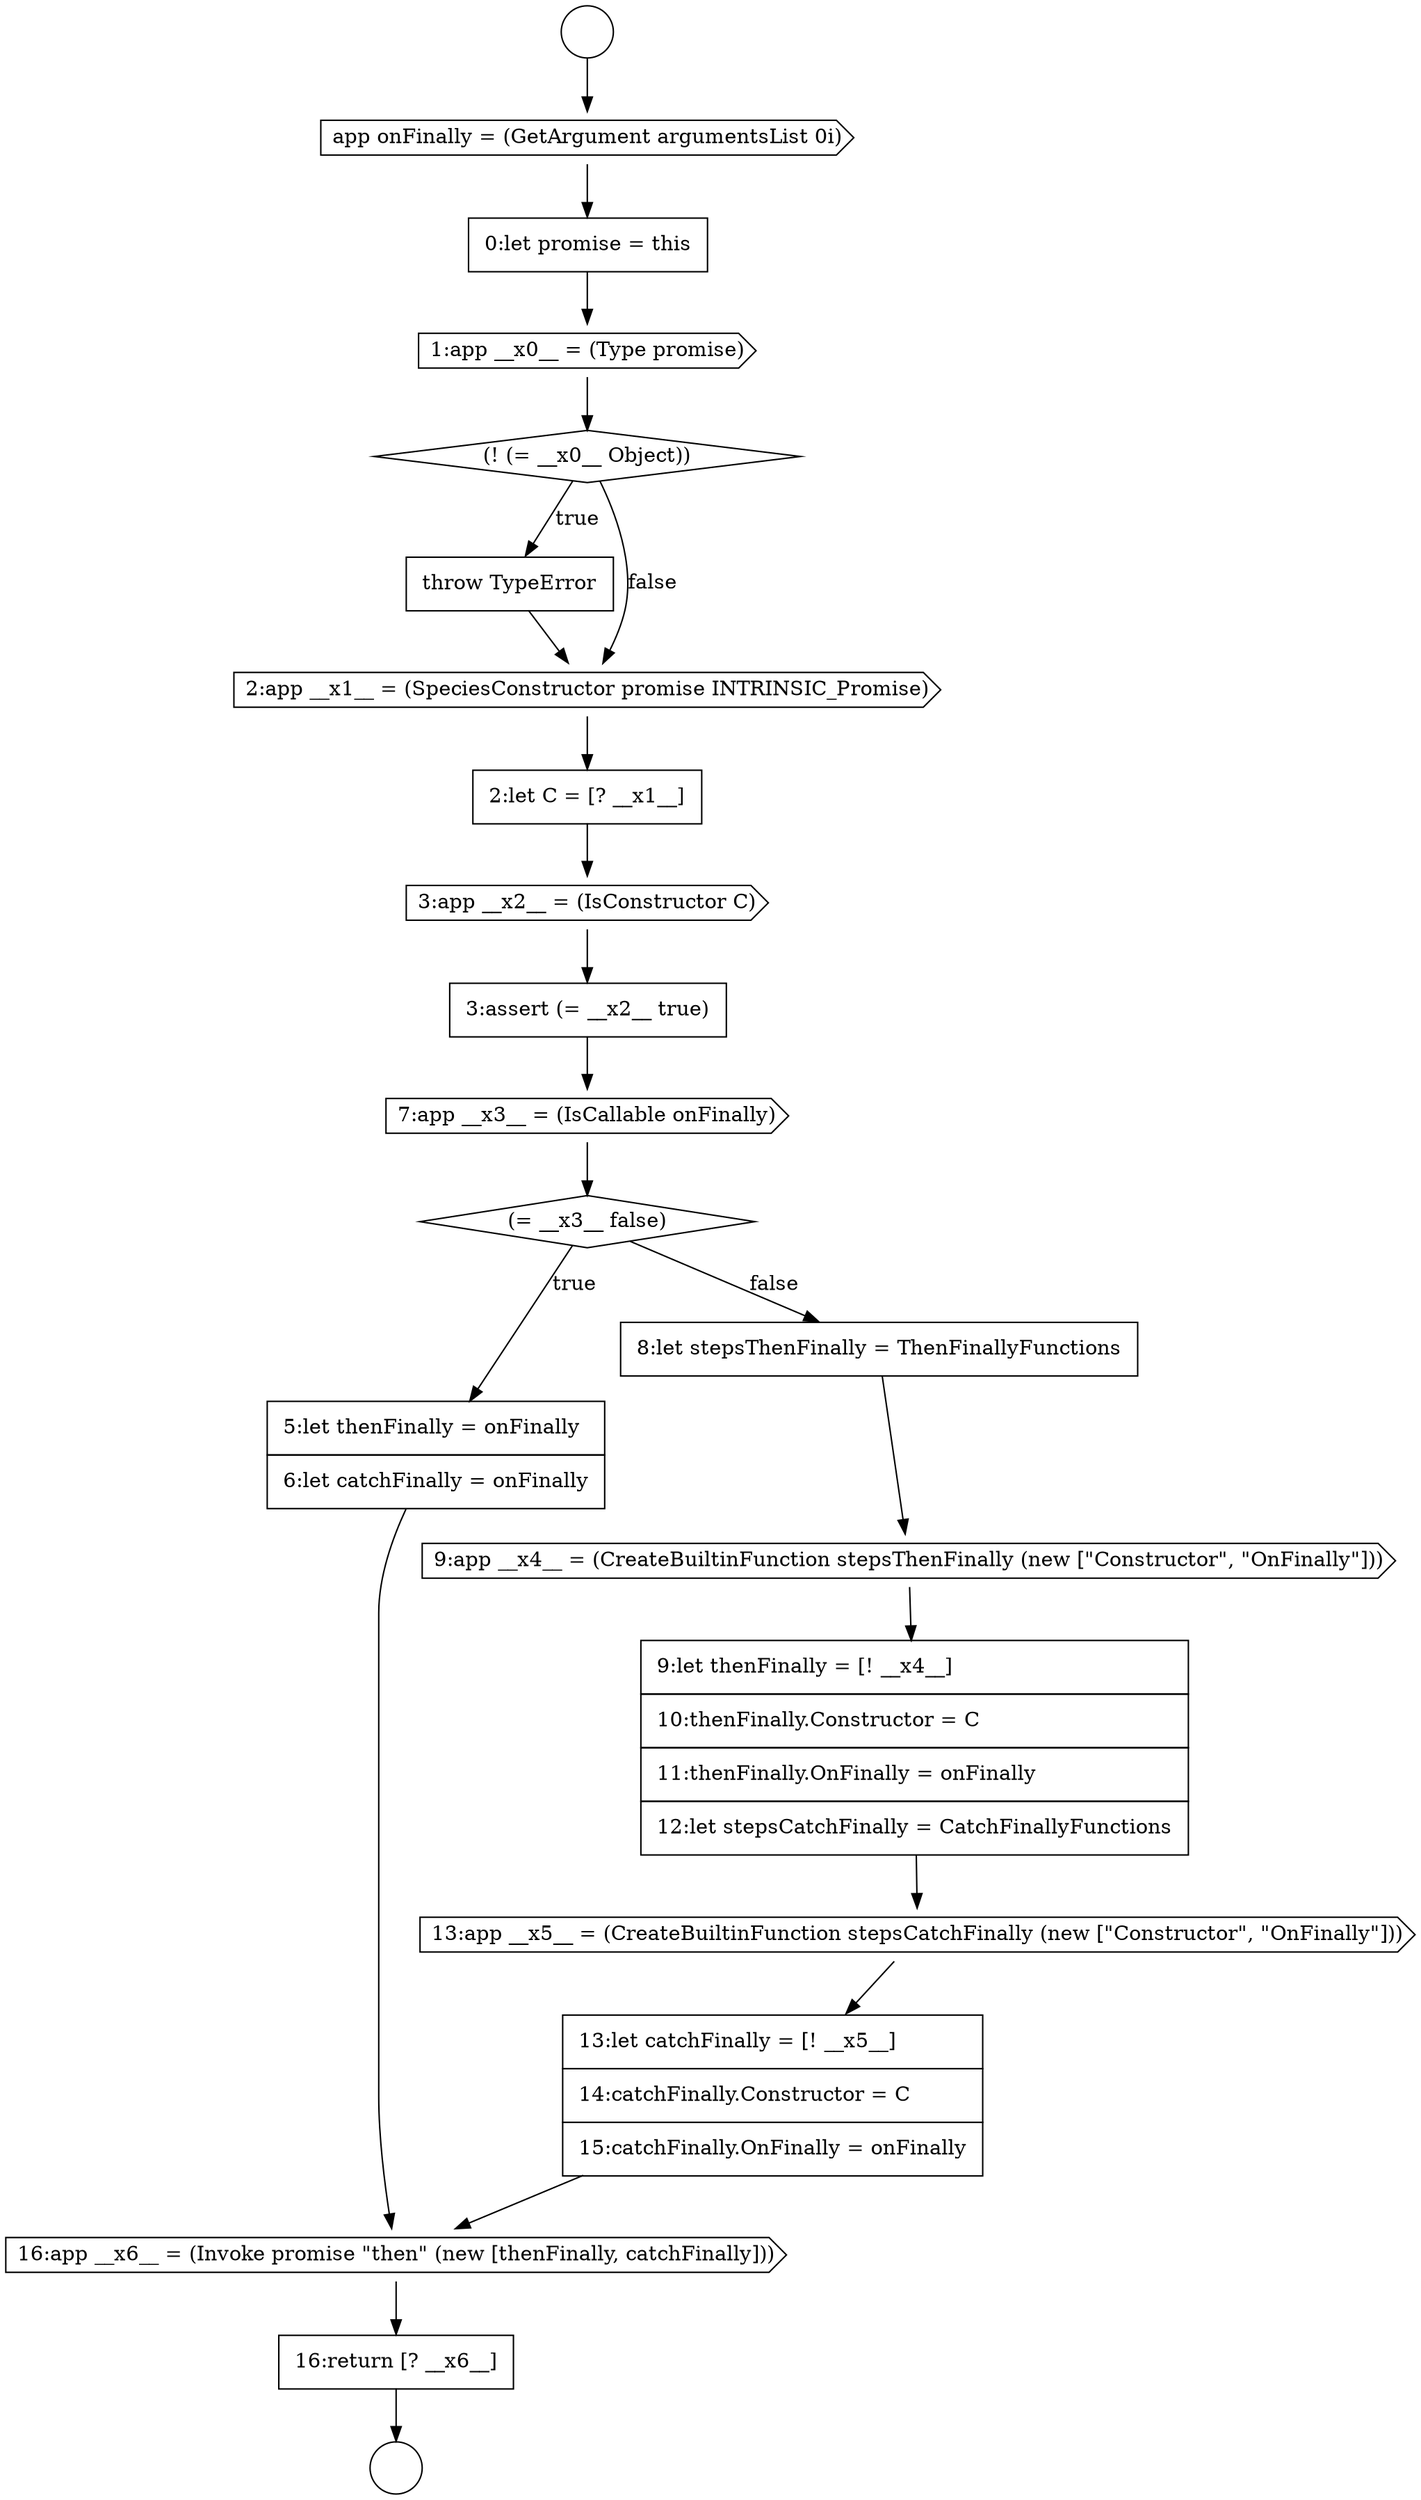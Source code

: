 digraph {
  node19062 [shape=none, margin=0, label=<<font color="black">
    <table border="0" cellborder="1" cellspacing="0" cellpadding="10">
      <tr><td align="left">2:let C = [? __x1__]</td></tr>
    </table>
  </font>> color="black" fillcolor="white" style=filled]
  node19059 [shape=diamond, label=<<font color="black">(! (= __x0__ Object))</font>> color="black" fillcolor="white" style=filled]
  node19069 [shape=cds, label=<<font color="black">9:app __x4__ = (CreateBuiltinFunction stepsThenFinally (new [&quot;Constructor&quot;, &quot;OnFinally&quot;]))</font>> color="black" fillcolor="white" style=filled]
  node19063 [shape=cds, label=<<font color="black">3:app __x2__ = (IsConstructor C)</font>> color="black" fillcolor="white" style=filled]
  node19065 [shape=cds, label=<<font color="black">7:app __x3__ = (IsCallable onFinally)</font>> color="black" fillcolor="white" style=filled]
  node19056 [shape=cds, label=<<font color="black">app onFinally = (GetArgument argumentsList 0i)</font>> color="black" fillcolor="white" style=filled]
  node19058 [shape=cds, label=<<font color="black">1:app __x0__ = (Type promise)</font>> color="black" fillcolor="white" style=filled]
  node19070 [shape=none, margin=0, label=<<font color="black">
    <table border="0" cellborder="1" cellspacing="0" cellpadding="10">
      <tr><td align="left">9:let thenFinally = [! __x4__]</td></tr>
      <tr><td align="left">10:thenFinally.Constructor = C</td></tr>
      <tr><td align="left">11:thenFinally.OnFinally = onFinally</td></tr>
      <tr><td align="left">12:let stepsCatchFinally = CatchFinallyFunctions</td></tr>
    </table>
  </font>> color="black" fillcolor="white" style=filled]
  node19066 [shape=diamond, label=<<font color="black">(= __x3__ false)</font>> color="black" fillcolor="white" style=filled]
  node19071 [shape=cds, label=<<font color="black">13:app __x5__ = (CreateBuiltinFunction stepsCatchFinally (new [&quot;Constructor&quot;, &quot;OnFinally&quot;]))</font>> color="black" fillcolor="white" style=filled]
  node19057 [shape=none, margin=0, label=<<font color="black">
    <table border="0" cellborder="1" cellspacing="0" cellpadding="10">
      <tr><td align="left">0:let promise = this</td></tr>
    </table>
  </font>> color="black" fillcolor="white" style=filled]
  node19067 [shape=none, margin=0, label=<<font color="black">
    <table border="0" cellborder="1" cellspacing="0" cellpadding="10">
      <tr><td align="left">5:let thenFinally = onFinally</td></tr>
      <tr><td align="left">6:let catchFinally = onFinally</td></tr>
    </table>
  </font>> color="black" fillcolor="white" style=filled]
  node19055 [shape=circle label=" " color="black" fillcolor="white" style=filled]
  node19060 [shape=none, margin=0, label=<<font color="black">
    <table border="0" cellborder="1" cellspacing="0" cellpadding="10">
      <tr><td align="left">throw TypeError</td></tr>
    </table>
  </font>> color="black" fillcolor="white" style=filled]
  node19073 [shape=cds, label=<<font color="black">16:app __x6__ = (Invoke promise &quot;then&quot; (new [thenFinally, catchFinally]))</font>> color="black" fillcolor="white" style=filled]
  node19068 [shape=none, margin=0, label=<<font color="black">
    <table border="0" cellborder="1" cellspacing="0" cellpadding="10">
      <tr><td align="left">8:let stepsThenFinally = ThenFinallyFunctions</td></tr>
    </table>
  </font>> color="black" fillcolor="white" style=filled]
  node19072 [shape=none, margin=0, label=<<font color="black">
    <table border="0" cellborder="1" cellspacing="0" cellpadding="10">
      <tr><td align="left">13:let catchFinally = [! __x5__]</td></tr>
      <tr><td align="left">14:catchFinally.Constructor = C</td></tr>
      <tr><td align="left">15:catchFinally.OnFinally = onFinally</td></tr>
    </table>
  </font>> color="black" fillcolor="white" style=filled]
  node19064 [shape=none, margin=0, label=<<font color="black">
    <table border="0" cellborder="1" cellspacing="0" cellpadding="10">
      <tr><td align="left">3:assert (= __x2__ true)</td></tr>
    </table>
  </font>> color="black" fillcolor="white" style=filled]
  node19054 [shape=circle label=" " color="black" fillcolor="white" style=filled]
  node19074 [shape=none, margin=0, label=<<font color="black">
    <table border="0" cellborder="1" cellspacing="0" cellpadding="10">
      <tr><td align="left">16:return [? __x6__]</td></tr>
    </table>
  </font>> color="black" fillcolor="white" style=filled]
  node19061 [shape=cds, label=<<font color="black">2:app __x1__ = (SpeciesConstructor promise INTRINSIC_Promise)</font>> color="black" fillcolor="white" style=filled]
  node19066 -> node19067 [label=<<font color="black">true</font>> color="black"]
  node19066 -> node19068 [label=<<font color="black">false</font>> color="black"]
  node19058 -> node19059 [ color="black"]
  node19069 -> node19070 [ color="black"]
  node19067 -> node19073 [ color="black"]
  node19068 -> node19069 [ color="black"]
  node19063 -> node19064 [ color="black"]
  node19062 -> node19063 [ color="black"]
  node19057 -> node19058 [ color="black"]
  node19074 -> node19055 [ color="black"]
  node19070 -> node19071 [ color="black"]
  node19071 -> node19072 [ color="black"]
  node19064 -> node19065 [ color="black"]
  node19059 -> node19060 [label=<<font color="black">true</font>> color="black"]
  node19059 -> node19061 [label=<<font color="black">false</font>> color="black"]
  node19061 -> node19062 [ color="black"]
  node19060 -> node19061 [ color="black"]
  node19065 -> node19066 [ color="black"]
  node19054 -> node19056 [ color="black"]
  node19056 -> node19057 [ color="black"]
  node19072 -> node19073 [ color="black"]
  node19073 -> node19074 [ color="black"]
}
